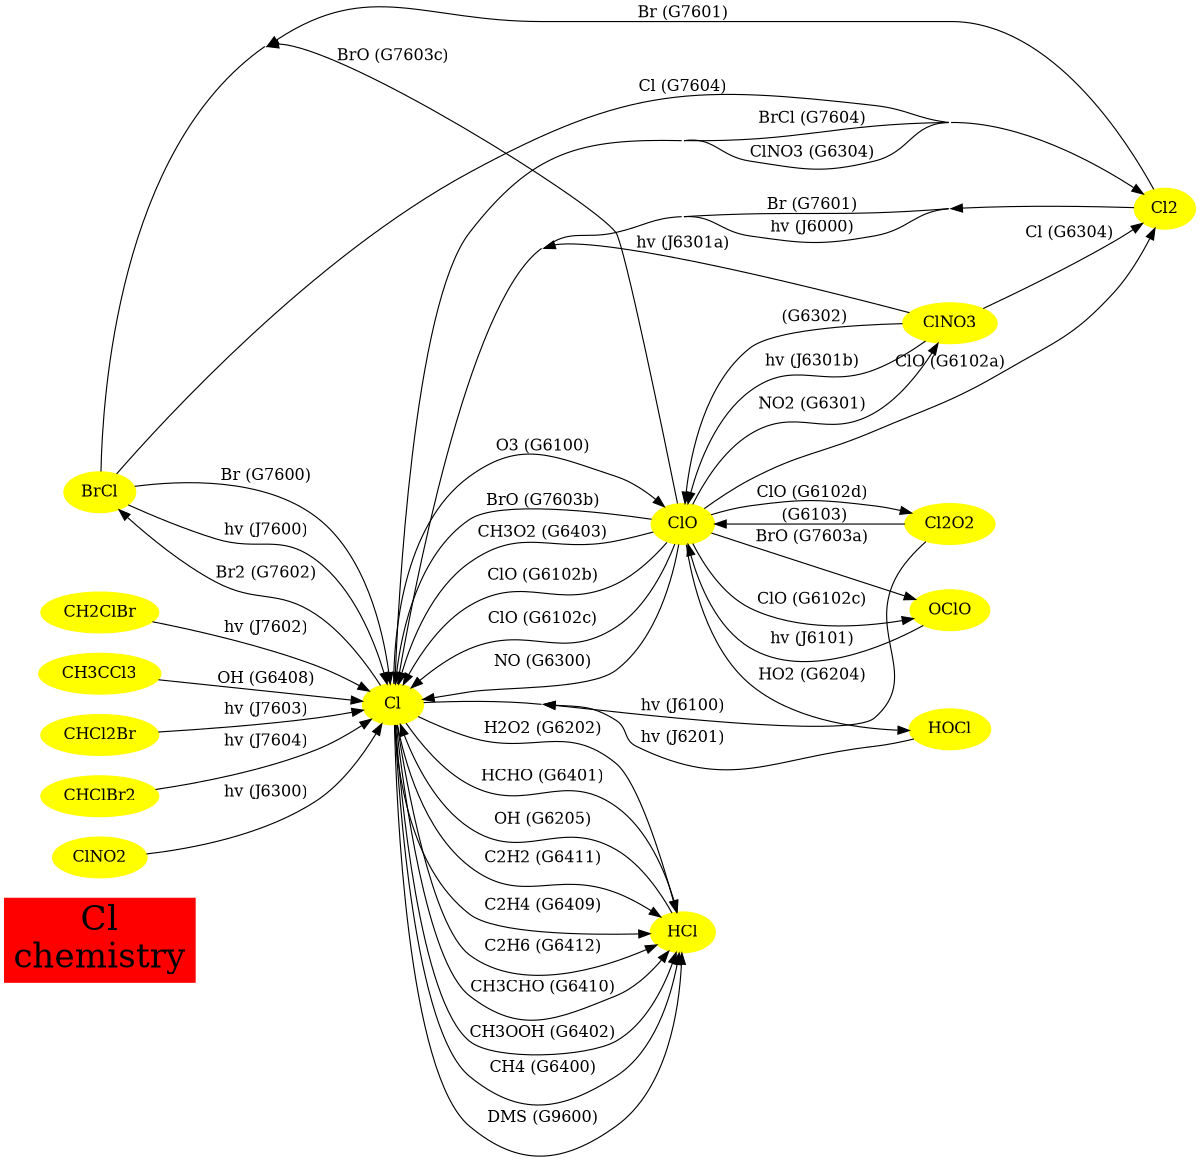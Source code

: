 // Created automatically by xgraphviz, DO NOT EDIT!
digraph Cl {
  concentrate=true;
  rankdir=LR;
  size="8,8";
"Cl\nchemistry"
  [shape=box, fontsize=30,
  style="filled", color=red];
subgraph species {
node[shape=oval,
  color=yellow,
  style="filled"];
BrCl
CH2ClBr
CH3CCl3
CHCl2Br
CHClBr2
Cl
Cl2
Cl2O2
ClNO2
ClNO3
ClO
HCl
HOCl
OClO
}
BrCl -> Cl [label = "Br (G7600)"];
BrCl -> Cl [label = "hv (J7600)"];
BrCl -> Cl2 [label = "Cl (G7604)"];
CH2ClBr -> Cl [label = "hv (J7602)"];
CH3CCl3 -> Cl [label = "OH (G6408)"];
CHCl2Br -> Cl [label = "hv (J7603)"];
CHClBr2 -> Cl [label = "hv (J7604)"];
Cl -> BrCl [label = "Br2 (G7602)"];
Cl -> Cl2 [label = "BrCl (G7604)"];
Cl -> Cl2 [label = "ClNO3 (G6304)"];
Cl -> ClO [label = "O3 (G6100)"];
Cl -> HCl [label = "C2H2 (G6411)"];
Cl -> HCl [label = "C2H4 (G6409)"];
Cl -> HCl [label = "C2H6 (G6412)"];
Cl -> HCl [label = "CH3CHO (G6410)"];
Cl -> HCl [label = "CH3OOH (G6402)"];
Cl -> HCl [label = "CH4 (G6400)"];
Cl -> HCl [label = "DMS (G9600)"];
Cl -> HCl [label = "H2O2 (G6202)"];
Cl -> HCl [label = "HCHO (G6401)"];
Cl2 -> BrCl [label = "Br (G7601)"];
Cl2 -> Cl [label = "Br (G7601)"];
Cl2 -> Cl [label = "hv (J6000)"];
Cl2O2 -> Cl [label = "hv (J6100)"];
Cl2O2 -> ClO [label = " (G6103)"];
ClNO2 -> Cl [label = "hv (J6300)"];
ClNO3 -> Cl [label = "hv (J6301a)"];
ClNO3 -> Cl2 [label = "Cl (G6304)"];
ClNO3 -> ClO [label = " (G6302)"];
ClNO3 -> ClO [label = "hv (J6301b)"];
ClO -> BrCl [label = "BrO (G7603c)"];
ClO -> Cl [label = "BrO (G7603b)"];
ClO -> Cl [label = "CH3O2 (G6403)"];
ClO -> Cl [label = "ClO (G6102b)"];
ClO -> Cl [label = "ClO (G6102c)"];
ClO -> Cl [label = "NO (G6300)"];
ClO -> Cl2 [label = "ClO (G6102a)"];
ClO -> Cl2O2 [label = "ClO (G6102d)"];
ClO -> ClNO3 [label = "NO2 (G6301)"];
ClO -> HOCl [label = "HO2 (G6204)"];
ClO -> OClO [label = "BrO (G7603a)"];
ClO -> OClO [label = "ClO (G6102c)"];
HCl -> Cl [label = "OH (G6205)"];
HOCl -> Cl [label = "hv (J6201)"];
OClO -> ClO [label = "hv (J6101)"];
}
